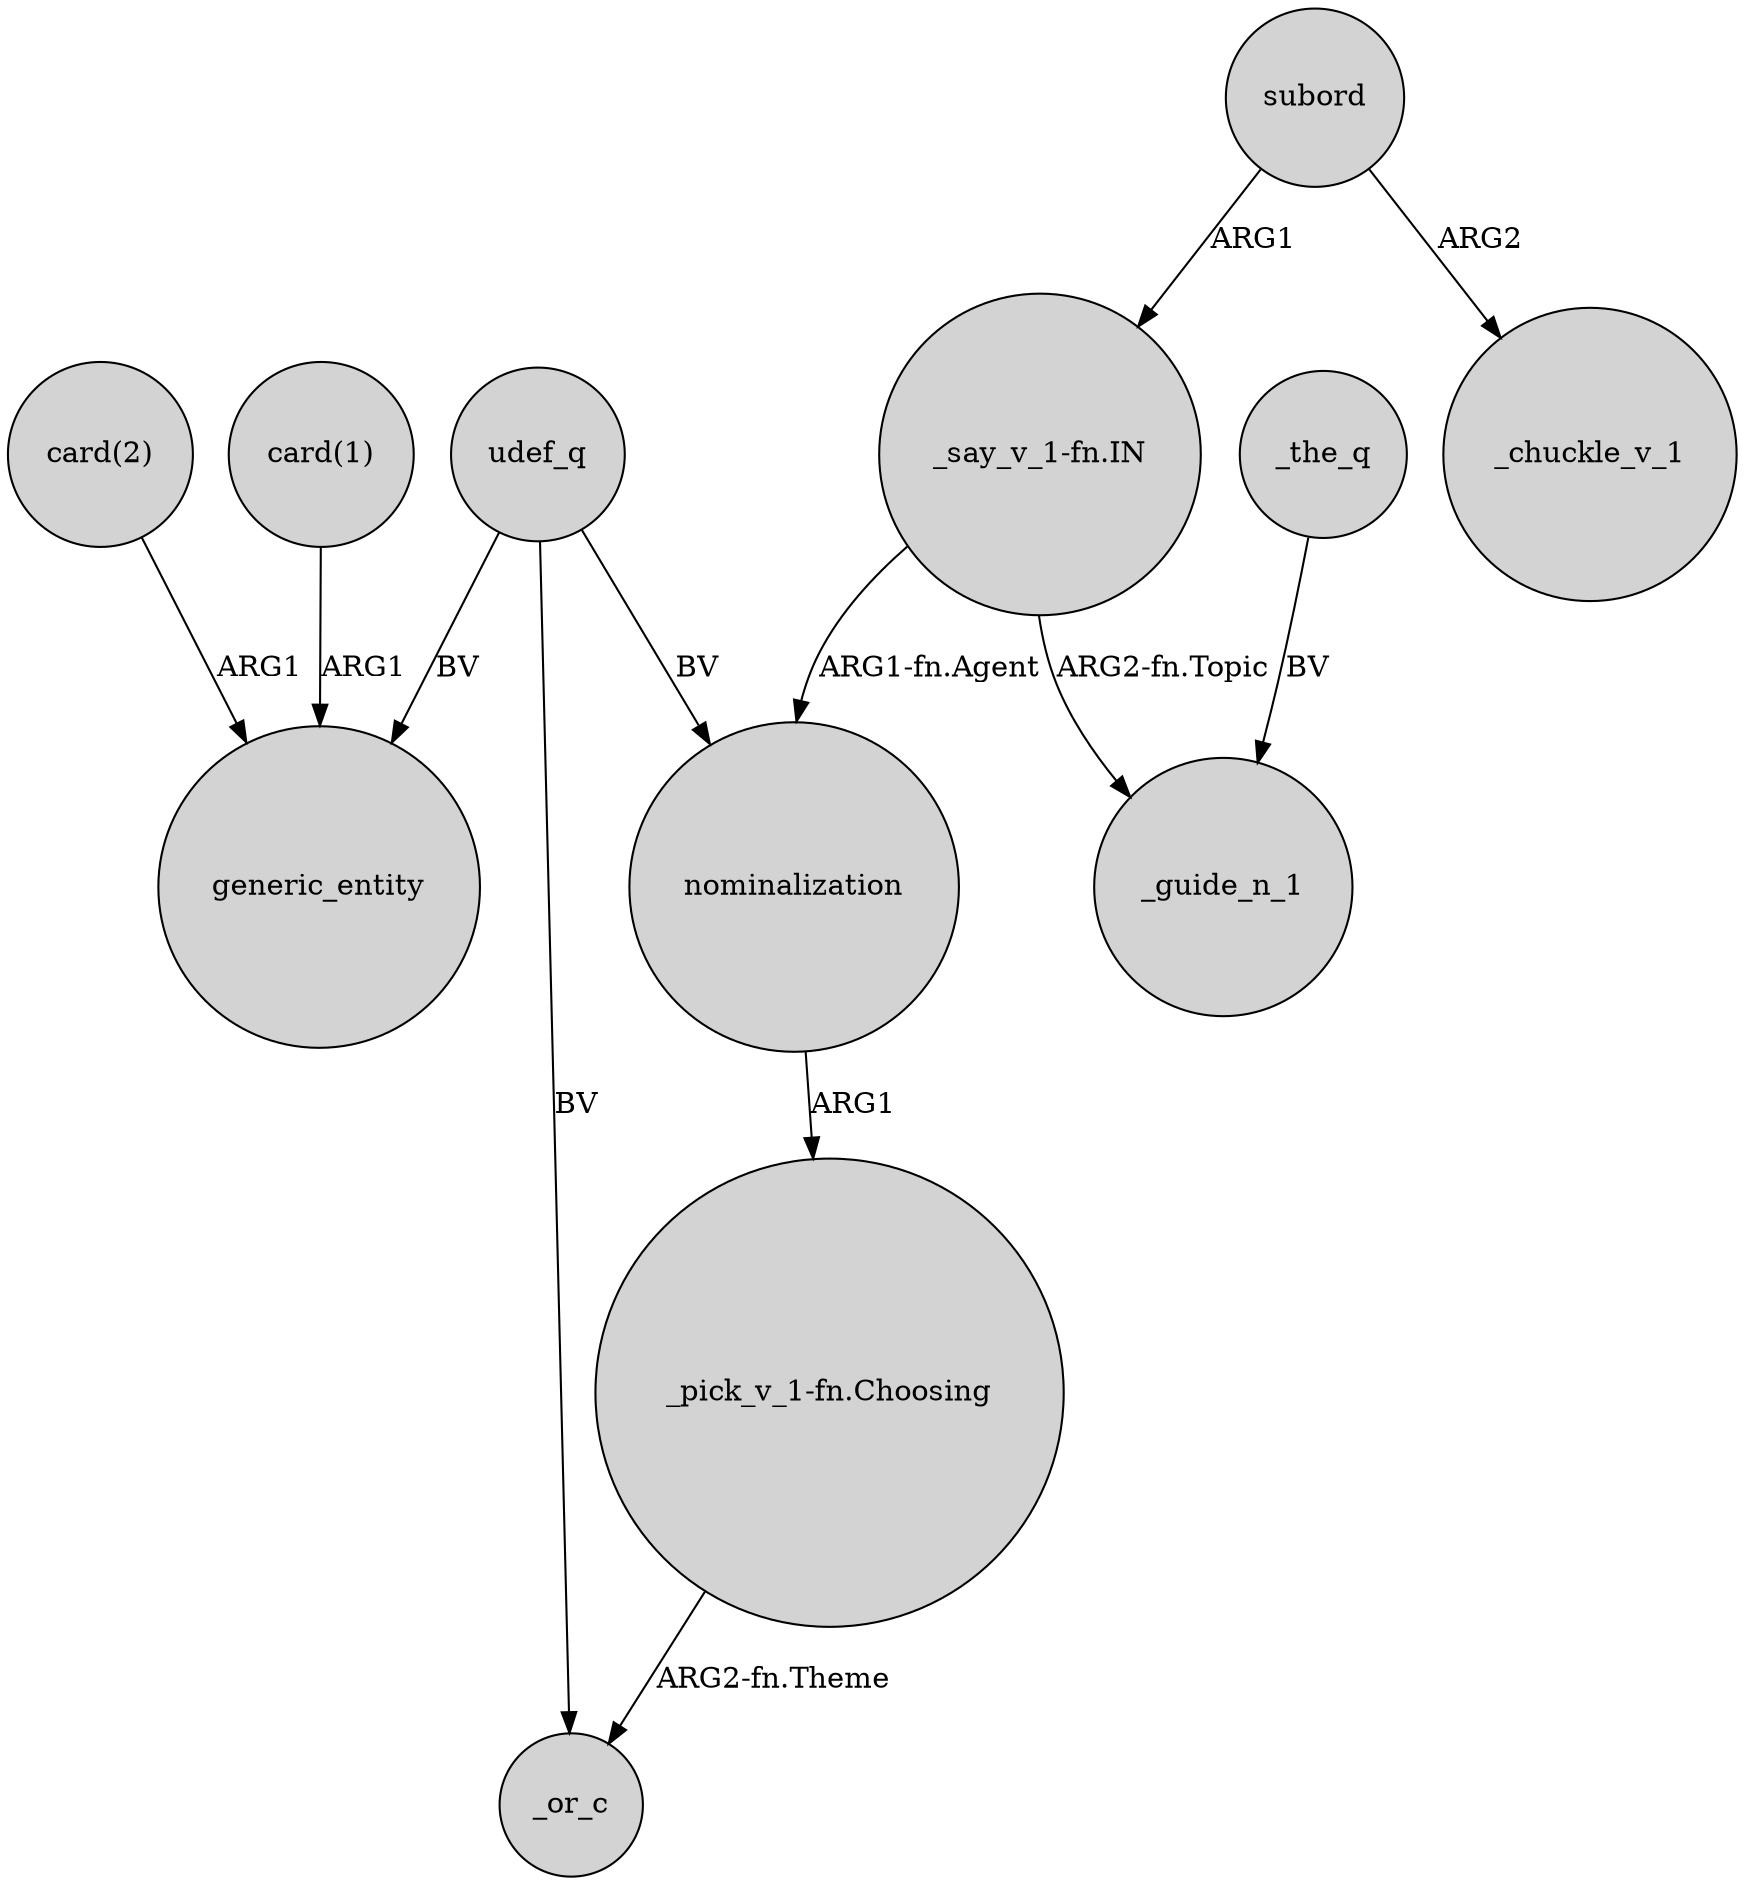 digraph {
	node [shape=circle style=filled]
	"card(2)" -> generic_entity [label=ARG1]
	"_say_v_1-fn.IN" -> nominalization [label="ARG1-fn.Agent"]
	"card(1)" -> generic_entity [label=ARG1]
	"_say_v_1-fn.IN" -> _guide_n_1 [label="ARG2-fn.Topic"]
	subord -> _chuckle_v_1 [label=ARG2]
	udef_q -> generic_entity [label=BV]
	udef_q -> _or_c [label=BV]
	nominalization -> "_pick_v_1-fn.Choosing" [label=ARG1]
	subord -> "_say_v_1-fn.IN" [label=ARG1]
	"_pick_v_1-fn.Choosing" -> _or_c [label="ARG2-fn.Theme"]
	udef_q -> nominalization [label=BV]
	_the_q -> _guide_n_1 [label=BV]
}
